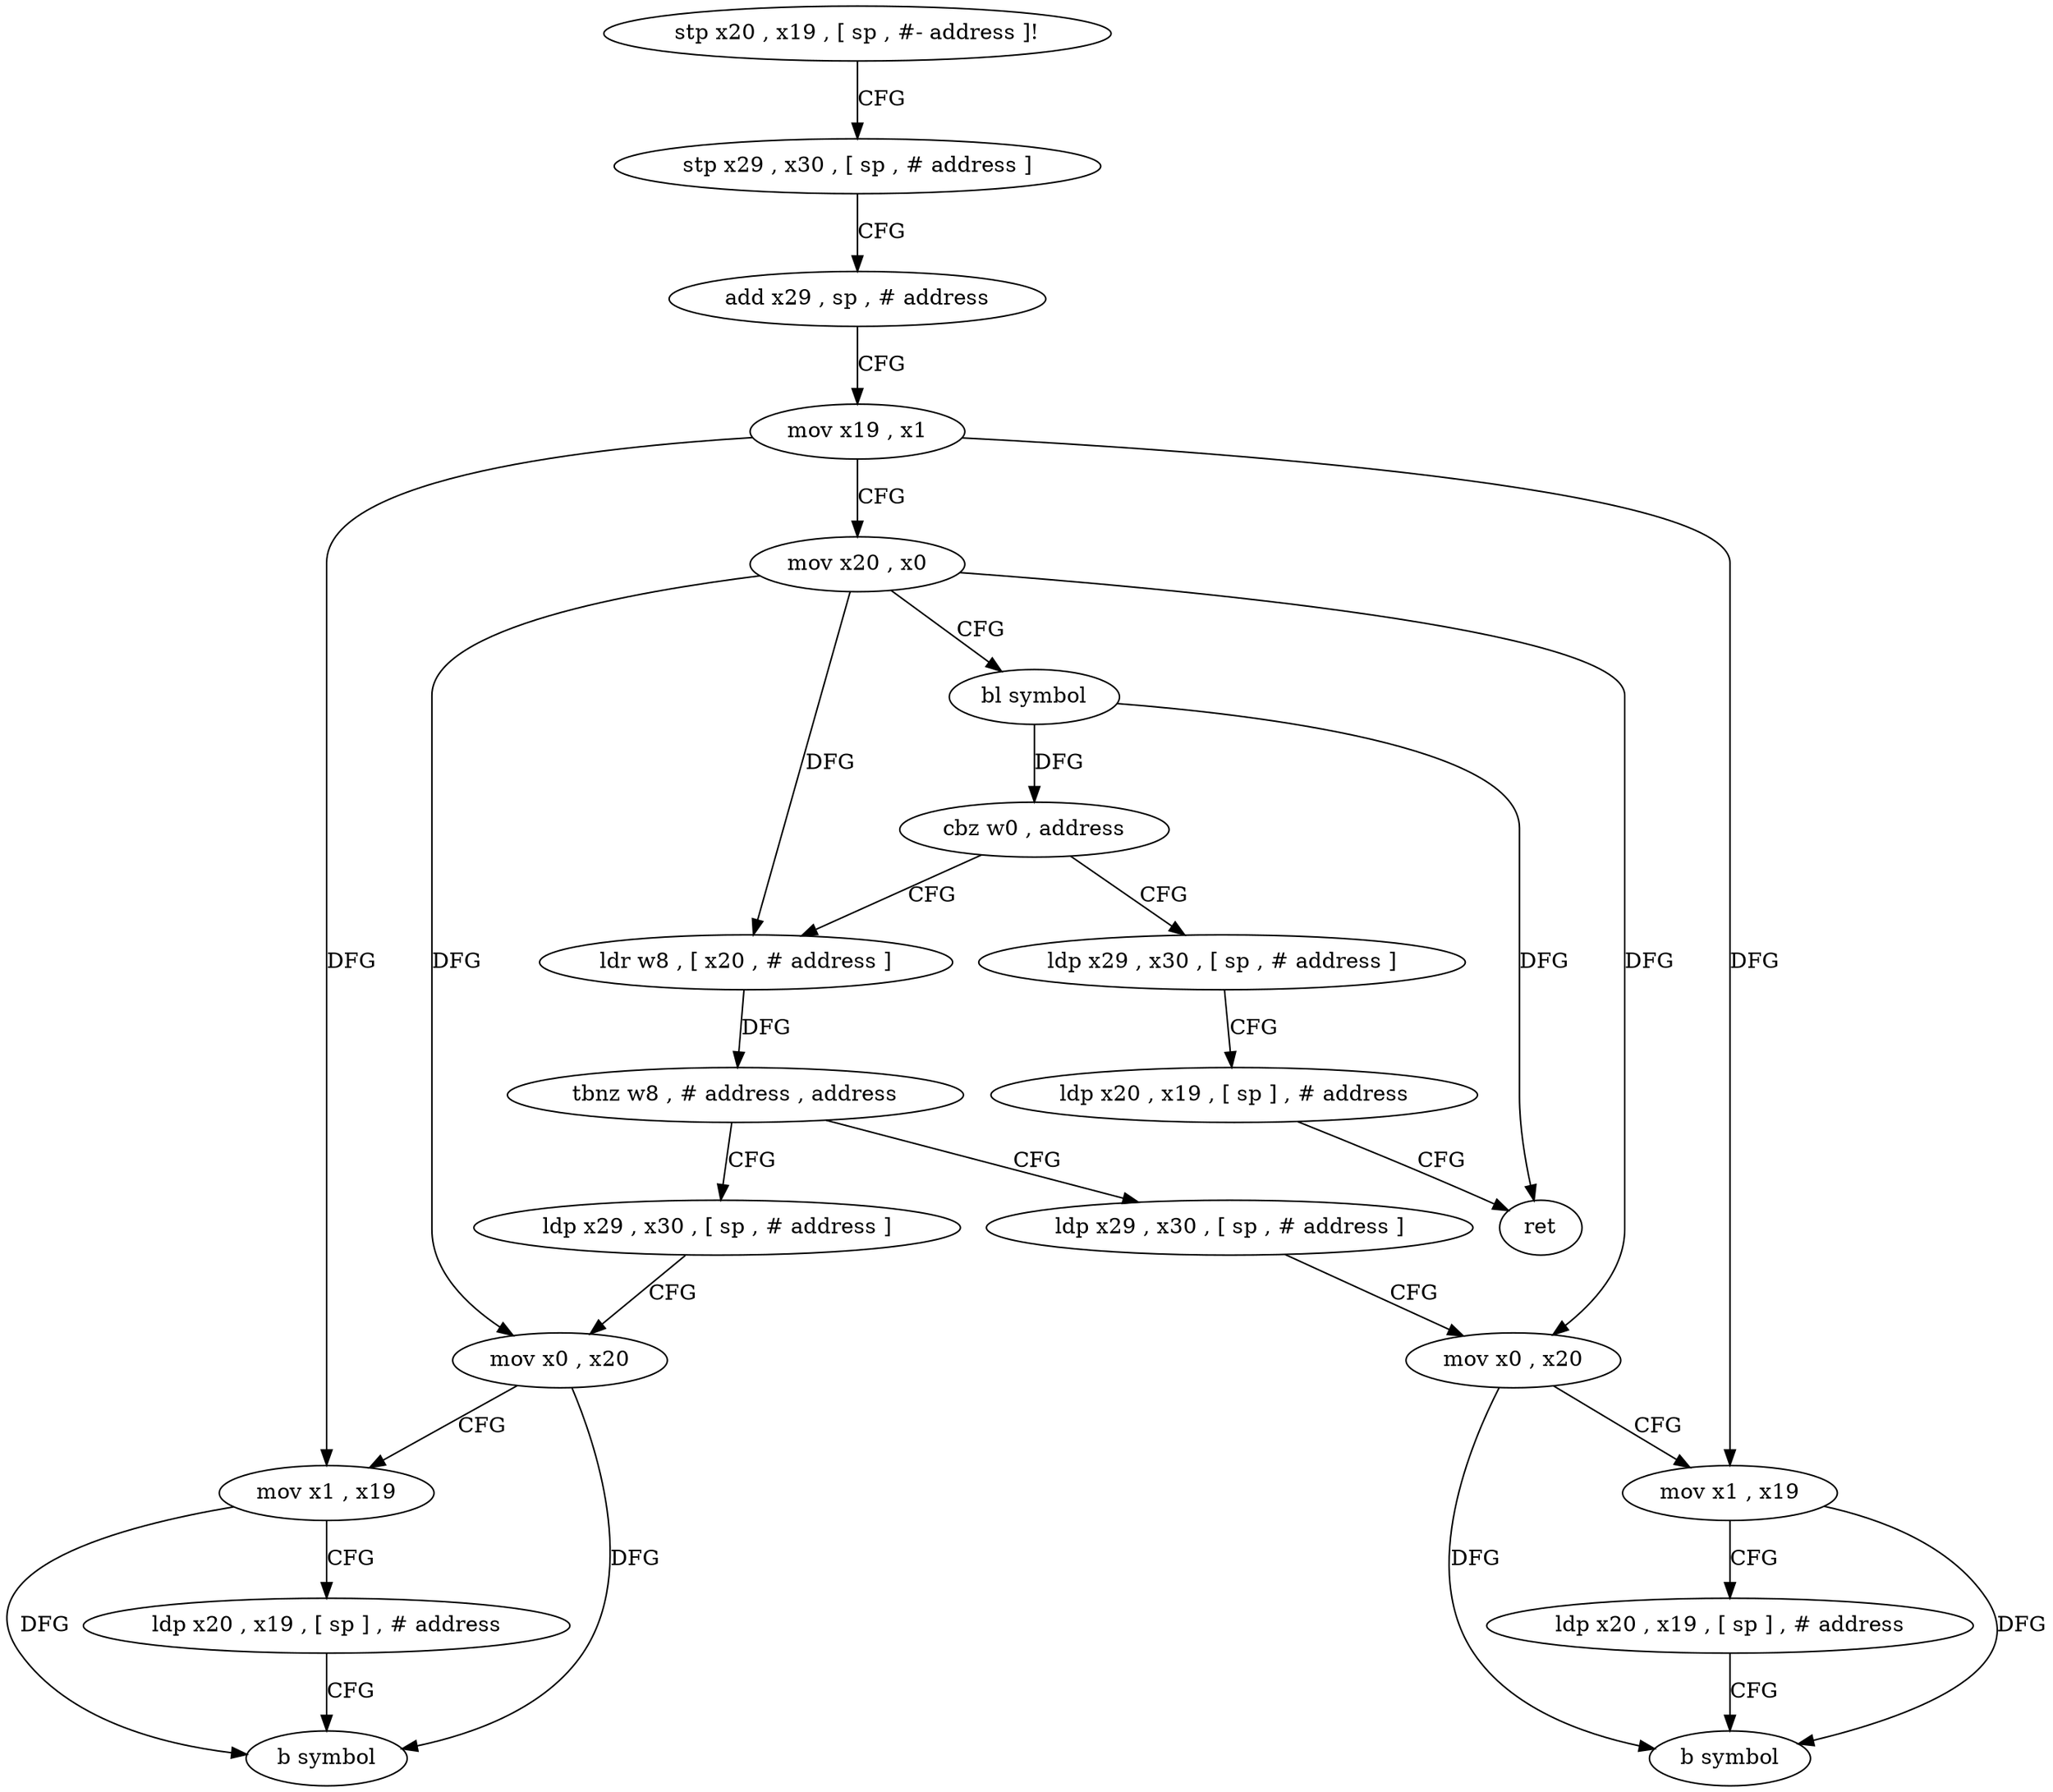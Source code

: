 digraph "func" {
"4230688" [label = "stp x20 , x19 , [ sp , #- address ]!" ]
"4230692" [label = "stp x29 , x30 , [ sp , # address ]" ]
"4230696" [label = "add x29 , sp , # address" ]
"4230700" [label = "mov x19 , x1" ]
"4230704" [label = "mov x20 , x0" ]
"4230708" [label = "bl symbol" ]
"4230712" [label = "cbz w0 , address" ]
"4230728" [label = "ldr w8 , [ x20 , # address ]" ]
"4230716" [label = "ldp x29 , x30 , [ sp , # address ]" ]
"4230732" [label = "tbnz w8 , # address , address" ]
"4230756" [label = "ldp x29 , x30 , [ sp , # address ]" ]
"4230736" [label = "ldp x29 , x30 , [ sp , # address ]" ]
"4230720" [label = "ldp x20 , x19 , [ sp ] , # address" ]
"4230724" [label = "ret" ]
"4230760" [label = "mov x0 , x20" ]
"4230764" [label = "mov x1 , x19" ]
"4230768" [label = "ldp x20 , x19 , [ sp ] , # address" ]
"4230772" [label = "b symbol" ]
"4230740" [label = "mov x0 , x20" ]
"4230744" [label = "mov x1 , x19" ]
"4230748" [label = "ldp x20 , x19 , [ sp ] , # address" ]
"4230752" [label = "b symbol" ]
"4230688" -> "4230692" [ label = "CFG" ]
"4230692" -> "4230696" [ label = "CFG" ]
"4230696" -> "4230700" [ label = "CFG" ]
"4230700" -> "4230704" [ label = "CFG" ]
"4230700" -> "4230764" [ label = "DFG" ]
"4230700" -> "4230744" [ label = "DFG" ]
"4230704" -> "4230708" [ label = "CFG" ]
"4230704" -> "4230728" [ label = "DFG" ]
"4230704" -> "4230760" [ label = "DFG" ]
"4230704" -> "4230740" [ label = "DFG" ]
"4230708" -> "4230712" [ label = "DFG" ]
"4230708" -> "4230724" [ label = "DFG" ]
"4230712" -> "4230728" [ label = "CFG" ]
"4230712" -> "4230716" [ label = "CFG" ]
"4230728" -> "4230732" [ label = "DFG" ]
"4230716" -> "4230720" [ label = "CFG" ]
"4230732" -> "4230756" [ label = "CFG" ]
"4230732" -> "4230736" [ label = "CFG" ]
"4230756" -> "4230760" [ label = "CFG" ]
"4230736" -> "4230740" [ label = "CFG" ]
"4230720" -> "4230724" [ label = "CFG" ]
"4230760" -> "4230764" [ label = "CFG" ]
"4230760" -> "4230772" [ label = "DFG" ]
"4230764" -> "4230768" [ label = "CFG" ]
"4230764" -> "4230772" [ label = "DFG" ]
"4230768" -> "4230772" [ label = "CFG" ]
"4230740" -> "4230744" [ label = "CFG" ]
"4230740" -> "4230752" [ label = "DFG" ]
"4230744" -> "4230748" [ label = "CFG" ]
"4230744" -> "4230752" [ label = "DFG" ]
"4230748" -> "4230752" [ label = "CFG" ]
}
